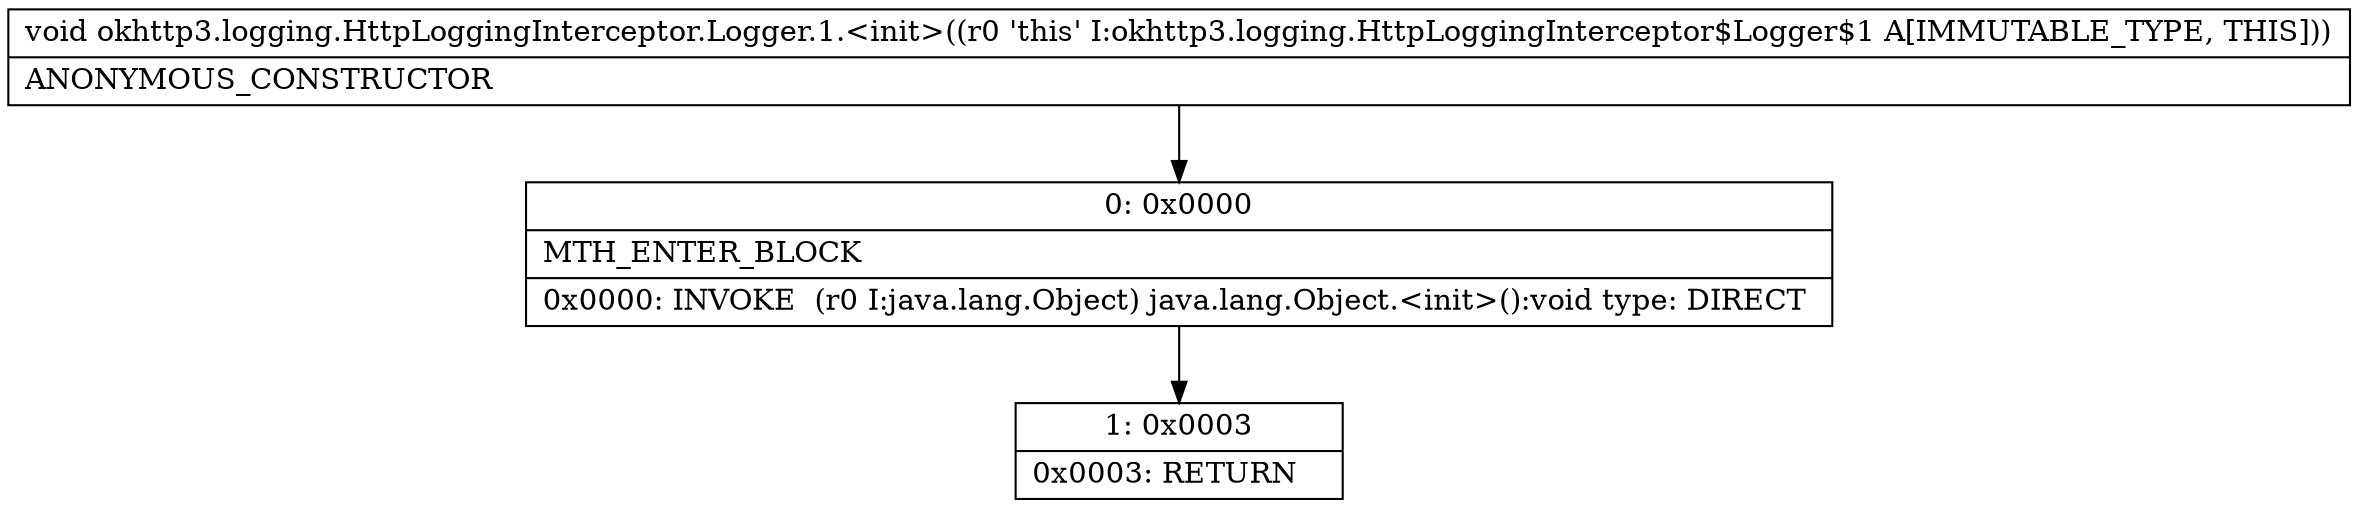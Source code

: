 digraph "CFG forokhttp3.logging.HttpLoggingInterceptor.Logger.1.\<init\>()V" {
Node_0 [shape=record,label="{0\:\ 0x0000|MTH_ENTER_BLOCK\l|0x0000: INVOKE  (r0 I:java.lang.Object) java.lang.Object.\<init\>():void type: DIRECT \l}"];
Node_1 [shape=record,label="{1\:\ 0x0003|0x0003: RETURN   \l}"];
MethodNode[shape=record,label="{void okhttp3.logging.HttpLoggingInterceptor.Logger.1.\<init\>((r0 'this' I:okhttp3.logging.HttpLoggingInterceptor$Logger$1 A[IMMUTABLE_TYPE, THIS]))  | ANONYMOUS_CONSTRUCTOR\l}"];
MethodNode -> Node_0;
Node_0 -> Node_1;
}

